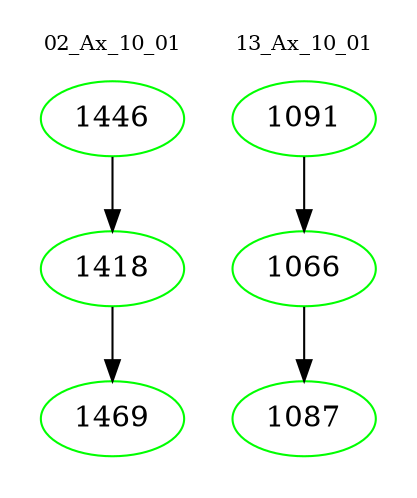 digraph{
subgraph cluster_0 {
color = white
label = "02_Ax_10_01";
fontsize=10;
T0_1446 [label="1446", color="green"]
T0_1446 -> T0_1418 [color="black"]
T0_1418 [label="1418", color="green"]
T0_1418 -> T0_1469 [color="black"]
T0_1469 [label="1469", color="green"]
}
subgraph cluster_1 {
color = white
label = "13_Ax_10_01";
fontsize=10;
T1_1091 [label="1091", color="green"]
T1_1091 -> T1_1066 [color="black"]
T1_1066 [label="1066", color="green"]
T1_1066 -> T1_1087 [color="black"]
T1_1087 [label="1087", color="green"]
}
}
